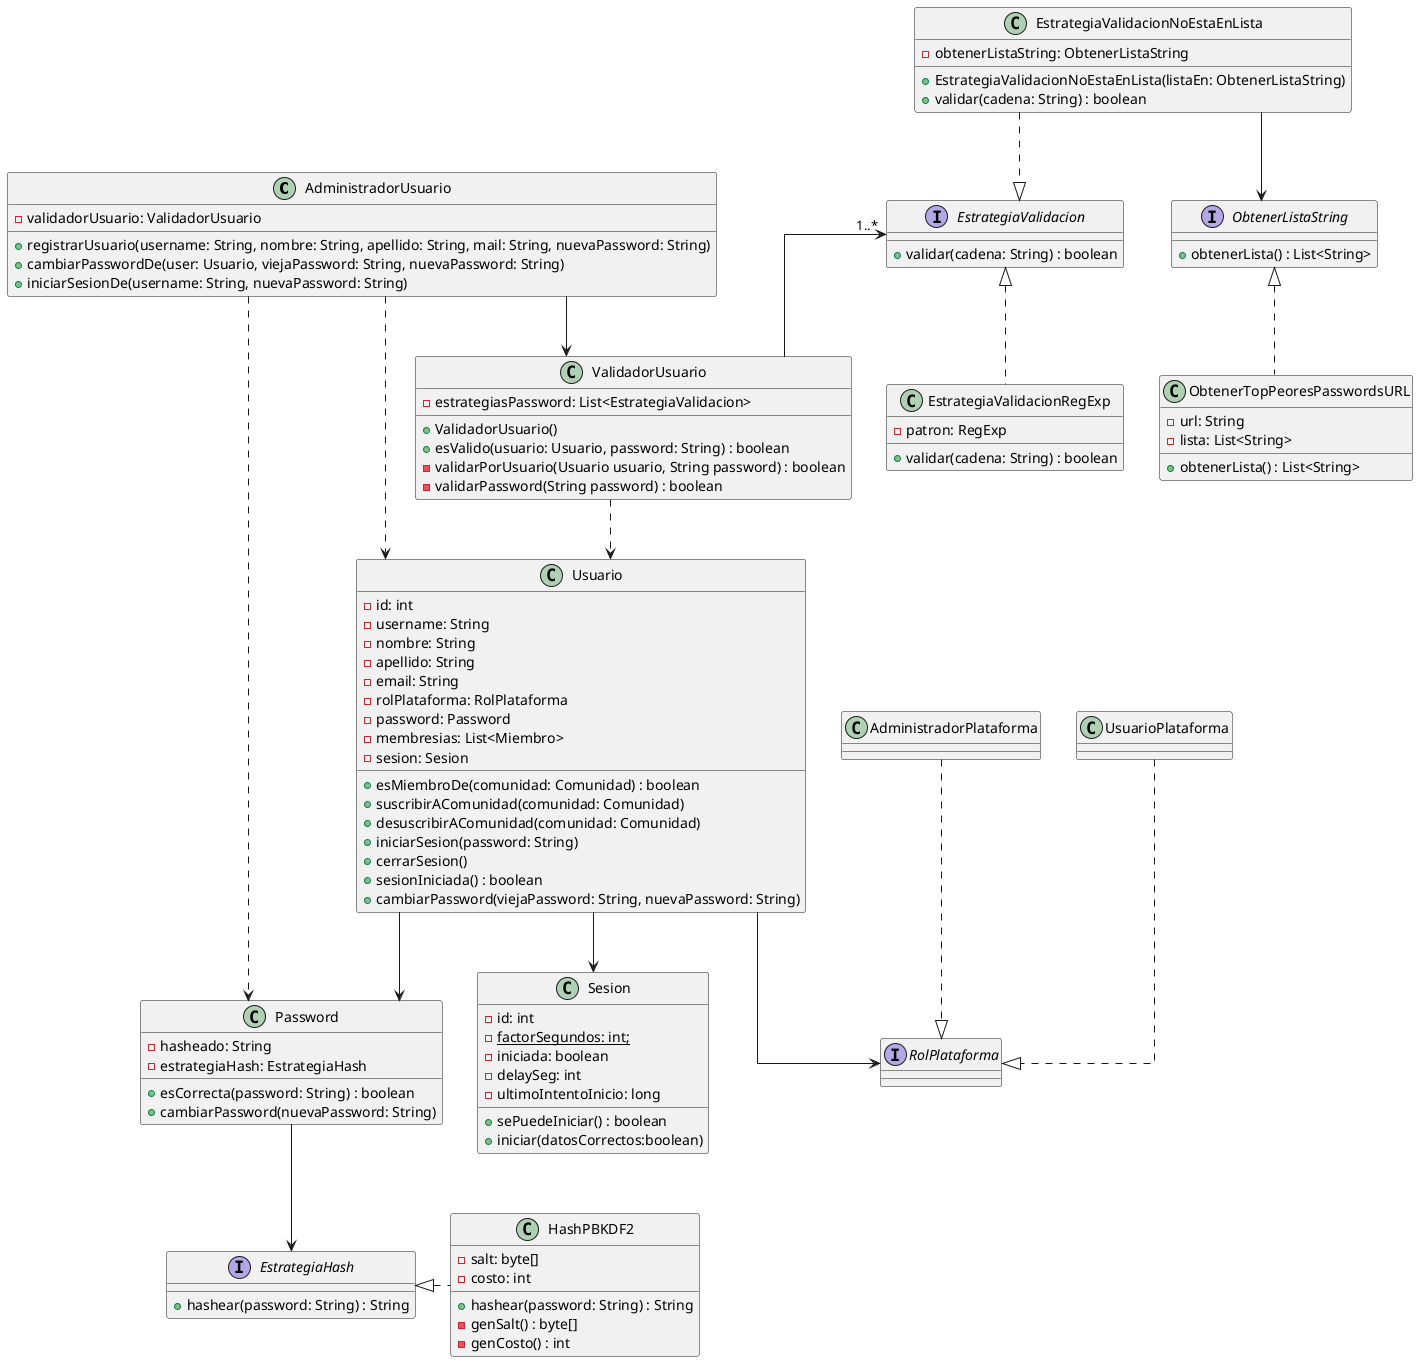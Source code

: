 @startuml Usuario y Validacion
skinparam linetype ortho

!startsub ValidadorUsuario

class AdministradorUsuario {
    - validadorUsuario: ValidadorUsuario

    + registrarUsuario(username: String, nombre: String, apellido: String, mail: String, nuevaPassword: String)
    + cambiarPasswordDe(user: Usuario, viejaPassword: String, nuevaPassword: String)
    + iniciarSesionDe(username: String, nuevaPassword: String)
}

AdministradorUsuario --> ValidadorUsuario
AdministradorUsuario ..> Usuario
AdministradorUsuario ..> Password

class ValidadorUsuario{
    - estrategiasPassword: List<EstrategiaValidacion>
    
    + ValidadorUsuario()
    + esValido(usuario: Usuario, password: String) : boolean
    - validarPorUsuario(Usuario usuario, String password) : boolean
    - validarPassword(String password) : boolean
}
ValidadorUsuario ..> Usuario
ValidadorUsuario -up-> "1..*" EstrategiaValidacion
!endsub

!startsub Usuario


Usuario --> Password

class Sesion{
    -id: int
    -{static} factorSegundos: int;
    -iniciada: boolean
    -delaySeg: int
    -ultimoIntentoInicio: long
    +sePuedeIniciar() : boolean
    +iniciar(datosCorrectos:boolean)
}

class Usuario{
    -id: int
    -username: String
    -nombre: String
    -apellido: String
    -email: String
    -rolPlataforma: RolPlataforma
    -password: Password
    -membresias: List<Miembro>
    -sesion: Sesion

    + esMiembroDe(comunidad: Comunidad) : boolean
    + suscribirAComunidad(comunidad: Comunidad)
    + desuscribirAComunidad(comunidad: Comunidad)
    + iniciarSesion(password: String)
    + cerrarSesion()
    + sesionIniciada() : boolean
    + cambiarPassword(viejaPassword: String, nuevaPassword: String)
}

Usuario --> Sesion

!endsub
Usuario --> RolPlataforma

interface EstrategiaValidacion {
    + validar(cadena: String) : boolean
}

class EstrategiaValidacionRegExp {    
    - patron: RegExp
    + validar(cadena: String) : boolean
}
EstrategiaValidacionRegExp .up.|> EstrategiaValidacion

class EstrategiaValidacionNoEstaEnLista{
    - obtenerListaString: ObtenerListaString
    + EstrategiaValidacionNoEstaEnLista(listaEn: ObtenerListaString)
    + validar(cadena: String) : boolean
}
EstrategiaValidacionNoEstaEnLista -down-> ObtenerListaString
EstrategiaValidacionNoEstaEnLista ..|> EstrategiaValidacion

interface ObtenerListaString {
    + obtenerLista() : List<String>
}

class ObtenerTopPeoresPasswordsURL {
    - url: String
    - lista: List<String>
    + obtenerLista() : List<String>
}
ObtenerTopPeoresPasswordsURL .up.|> ObtenerListaString

class Password{
    -hasheado: String
    -estrategiaHash: EstrategiaHash

    + esCorrecta(password: String) : boolean
    + cambiarPassword(nuevaPassword: String)
}
Password --> EstrategiaHash

interface EstrategiaHash {
    + hashear(password: String) : String
}

class HashPBKDF2{
    - salt: byte[]
    - costo: int
    + hashear(password: String) : String
    - genSalt() : byte[]
    - genCosto() : int
}
HashPBKDF2 .left.|> EstrategiaHash

interface RolPlataforma {}

AdministradorPlataforma ..|> RolPlataforma
UsuarioPlataforma ..|> RolPlataforma



@enduml